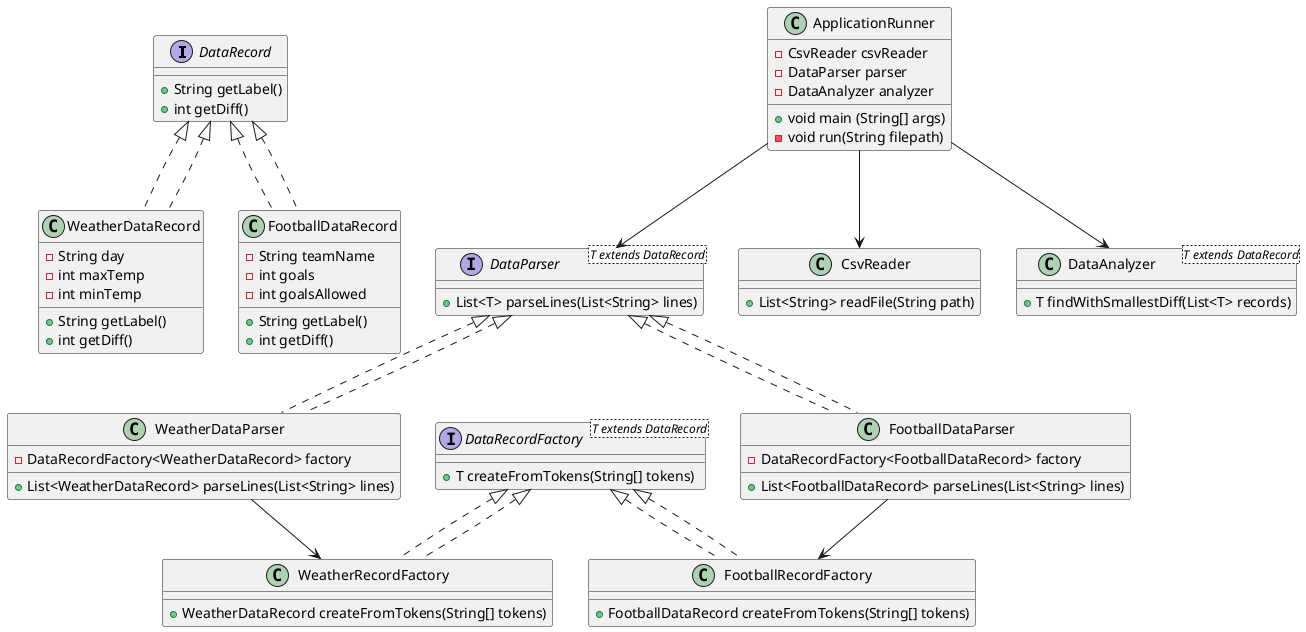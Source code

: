 @startuml

interface DataRecord {
    + String getLabel()
    + int getDiff()
}

interface DataParser<T extends DataRecord> {
    + List<T> parseLines(List<String> lines)
}

interface DataRecordFactory<T extends DataRecord> {
    + T createFromTokens(String[] tokens)
}

class CsvReader {
    + List<String> readFile(String path)
}

class DataAnalyzer<T extends DataRecord> {
    + T findWithSmallestDiff(List<T> records)
}

class ApplicationRunner {
    - CsvReader csvReader
    - DataParser parser
    - DataAnalyzer analyzer
    + void main (String[] args)
    - void run(String filepath)
}

class WeatherDataRecord implements DataRecord {
    - String day
    - int maxTemp
    - int minTemp
    + String getLabel()
    + int getDiff()
}

class WeatherDataParser implements DataParser<WeatherDataRecord> {
    - DataRecordFactory<WeatherDataRecord> factory
    + List<WeatherDataRecord> parseLines(List<String> lines)
}

class FootballDataRecord implements DataRecord {
    - String teamName
    - int goals
    - int goalsAllowed
    + String getLabel()
    + int getDiff()
}

class FootballDataParser implements DataParser<FootballDataRecord> {
    - DataRecordFactory<FootballDataRecord> factory
    + List<FootballDataRecord> parseLines(List<String> lines)
}

class WeatherRecordFactory implements DataRecordFactory<WeatherDataRecord> {
    + WeatherDataRecord createFromTokens(String[] tokens)
}

class FootballRecordFactory implements DataRecordFactory<FootballDataRecord> {
    + FootballDataRecord createFromTokens(String[] tokens)
}

DataRecord <|.. WeatherDataRecord
DataRecord <|.. FootballDataRecord

DataParser <|.. WeatherDataParser
DataParser <|.. FootballDataParser

DataRecordFactory <|.. WeatherRecordFactory
DataRecordFactory <|.. FootballRecordFactory

WeatherDataParser --> WeatherRecordFactory
FootballDataParser --> FootballRecordFactory

ApplicationRunner --> CsvReader
ApplicationRunner --> DataParser
ApplicationRunner --> DataAnalyzer

@enduml
